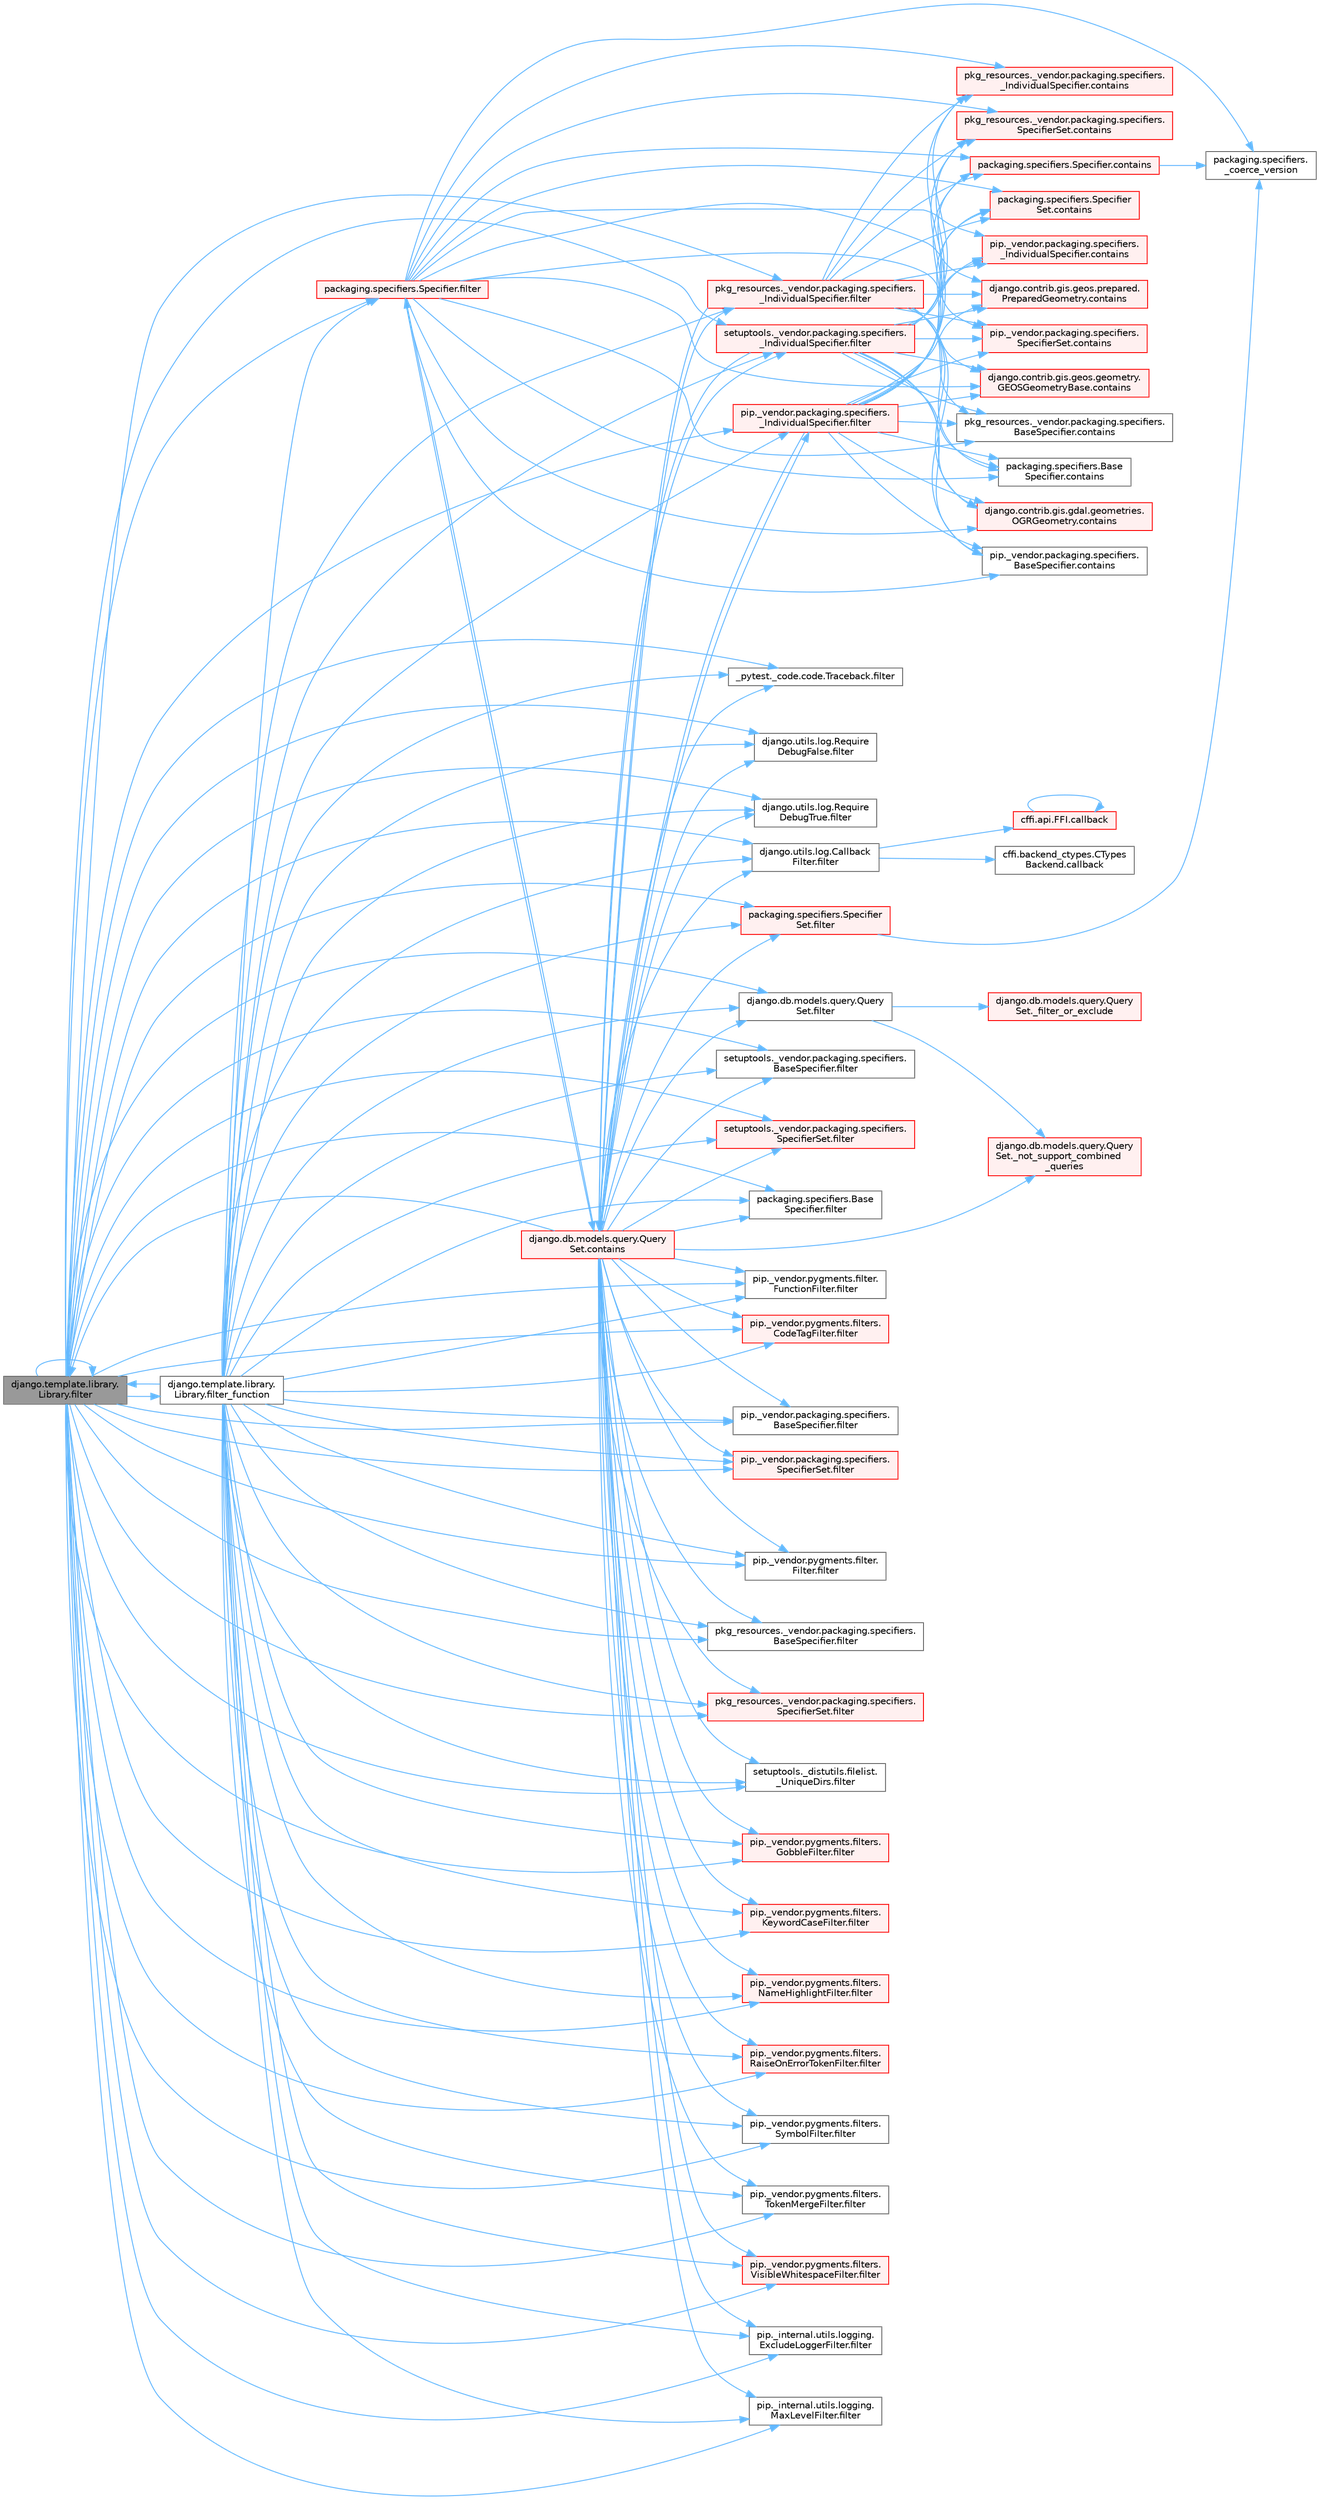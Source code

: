 digraph "django.template.library.Library.filter"
{
 // LATEX_PDF_SIZE
  bgcolor="transparent";
  edge [fontname=Helvetica,fontsize=10,labelfontname=Helvetica,labelfontsize=10];
  node [fontname=Helvetica,fontsize=10,shape=box,height=0.2,width=0.4];
  rankdir="LR";
  Node1 [id="Node000001",label="django.template.library.\lLibrary.filter",height=0.2,width=0.4,color="gray40", fillcolor="grey60", style="filled", fontcolor="black",tooltip=" "];
  Node1 -> Node2 [id="edge1_Node000001_Node000002",color="steelblue1",style="solid",tooltip=" "];
  Node2 [id="Node000002",label="_pytest._code.code.Traceback.filter",height=0.2,width=0.4,color="grey40", fillcolor="white", style="filled",URL="$class__pytest_1_1__code_1_1code_1_1_traceback.html#a55d326907d5380a46c4d3e52f002d33f",tooltip=" "];
  Node1 -> Node3 [id="edge2_Node000001_Node000003",color="steelblue1",style="solid",tooltip=" "];
  Node3 [id="Node000003",label="django.db.models.query.Query\lSet.filter",height=0.2,width=0.4,color="grey40", fillcolor="white", style="filled",URL="$classdjango_1_1db_1_1models_1_1query_1_1_query_set.html#a9c23f79ac5a5310d628b025b5ab7b7c5",tooltip=" "];
  Node3 -> Node4 [id="edge3_Node000003_Node000004",color="steelblue1",style="solid",tooltip=" "];
  Node4 [id="Node000004",label="django.db.models.query.Query\lSet._filter_or_exclude",height=0.2,width=0.4,color="red", fillcolor="#FFF0F0", style="filled",URL="$classdjango_1_1db_1_1models_1_1query_1_1_query_set.html#aaf90830d4e1b2ee4bdf10fb60f08aced",tooltip=" "];
  Node3 -> Node20 [id="edge4_Node000003_Node000020",color="steelblue1",style="solid",tooltip=" "];
  Node20 [id="Node000020",label="django.db.models.query.Query\lSet._not_support_combined\l_queries",height=0.2,width=0.4,color="red", fillcolor="#FFF0F0", style="filled",URL="$classdjango_1_1db_1_1models_1_1query_1_1_query_set.html#aa8310ec206924c94141bef75563958e2",tooltip=" "];
  Node1 -> Node1 [id="edge5_Node000001_Node000001",color="steelblue1",style="solid",tooltip=" "];
  Node1 -> Node21 [id="edge6_Node000001_Node000021",color="steelblue1",style="solid",tooltip=" "];
  Node21 [id="Node000021",label="django.utils.log.Callback\lFilter.filter",height=0.2,width=0.4,color="grey40", fillcolor="white", style="filled",URL="$classdjango_1_1utils_1_1log_1_1_callback_filter.html#acd2761b2200a4e66f4bd5b729ac43db2",tooltip=" "];
  Node21 -> Node22 [id="edge7_Node000021_Node000022",color="steelblue1",style="solid",tooltip=" "];
  Node22 [id="Node000022",label="cffi.api.FFI.callback",height=0.2,width=0.4,color="red", fillcolor="#FFF0F0", style="filled",URL="$classcffi_1_1api_1_1_f_f_i.html#a4e791803c5d07525465c8f1caeead188",tooltip=" "];
  Node22 -> Node22 [id="edge8_Node000022_Node000022",color="steelblue1",style="solid",tooltip=" "];
  Node21 -> Node26 [id="edge9_Node000021_Node000026",color="steelblue1",style="solid",tooltip=" "];
  Node26 [id="Node000026",label="cffi.backend_ctypes.CTypes\lBackend.callback",height=0.2,width=0.4,color="grey40", fillcolor="white", style="filled",URL="$classcffi_1_1backend__ctypes_1_1_c_types_backend.html#a6d540075e2cce4715ecc40b863b8dbcc",tooltip=" "];
  Node1 -> Node27 [id="edge10_Node000001_Node000027",color="steelblue1",style="solid",tooltip=" "];
  Node27 [id="Node000027",label="django.utils.log.Require\lDebugFalse.filter",height=0.2,width=0.4,color="grey40", fillcolor="white", style="filled",URL="$classdjango_1_1utils_1_1log_1_1_require_debug_false.html#a42e51835198458e09fb949a7af83bef8",tooltip=" "];
  Node1 -> Node28 [id="edge11_Node000001_Node000028",color="steelblue1",style="solid",tooltip=" "];
  Node28 [id="Node000028",label="django.utils.log.Require\lDebugTrue.filter",height=0.2,width=0.4,color="grey40", fillcolor="white", style="filled",URL="$classdjango_1_1utils_1_1log_1_1_require_debug_true.html#a8e1e027eea730028f70556810076c0e8",tooltip=" "];
  Node1 -> Node29 [id="edge12_Node000001_Node000029",color="steelblue1",style="solid",tooltip=" "];
  Node29 [id="Node000029",label="packaging.specifiers.Base\lSpecifier.filter",height=0.2,width=0.4,color="grey40", fillcolor="white", style="filled",URL="$classpackaging_1_1specifiers_1_1_base_specifier.html#aa87c3c882d19a56dd1f949c4b1bde70d",tooltip=" "];
  Node1 -> Node30 [id="edge13_Node000001_Node000030",color="steelblue1",style="solid",tooltip=" "];
  Node30 [id="Node000030",label="packaging.specifiers.Specifier.filter",height=0.2,width=0.4,color="red", fillcolor="#FFF0F0", style="filled",URL="$classpackaging_1_1specifiers_1_1_specifier.html#a22d9e14c5343d89e742b098b6d7997f7",tooltip=" "];
  Node30 -> Node31 [id="edge14_Node000030_Node000031",color="steelblue1",style="solid",tooltip=" "];
  Node31 [id="Node000031",label="packaging.specifiers.\l_coerce_version",height=0.2,width=0.4,color="grey40", fillcolor="white", style="filled",URL="$namespacepackaging_1_1specifiers.html#a075a73fc9deabd0af51612073a3a44bf",tooltip=" "];
  Node30 -> Node32 [id="edge15_Node000030_Node000032",color="steelblue1",style="solid",tooltip=" "];
  Node32 [id="Node000032",label="django.contrib.gis.gdal.geometries.\lOGRGeometry.contains",height=0.2,width=0.4,color="red", fillcolor="#FFF0F0", style="filled",URL="$classdjango_1_1contrib_1_1gis_1_1gdal_1_1geometries_1_1_o_g_r_geometry.html#ac4763e72bc3be798ebe272edf5a2111b",tooltip=" "];
  Node30 -> Node68 [id="edge16_Node000030_Node000068",color="steelblue1",style="solid",tooltip=" "];
  Node68 [id="Node000068",label="django.contrib.gis.geos.geometry.\lGEOSGeometryBase.contains",height=0.2,width=0.4,color="red", fillcolor="#FFF0F0", style="filled",URL="$classdjango_1_1contrib_1_1gis_1_1geos_1_1geometry_1_1_g_e_o_s_geometry_base.html#aa48e06e3c91d6a3a79f41bed318f5e43",tooltip=" "];
  Node30 -> Node69 [id="edge17_Node000030_Node000069",color="steelblue1",style="solid",tooltip=" "];
  Node69 [id="Node000069",label="django.contrib.gis.geos.prepared.\lPreparedGeometry.contains",height=0.2,width=0.4,color="red", fillcolor="#FFF0F0", style="filled",URL="$classdjango_1_1contrib_1_1gis_1_1geos_1_1prepared_1_1_prepared_geometry.html#ad52b1f28039e181521f25d338fa79be9",tooltip=" "];
  Node30 -> Node70 [id="edge18_Node000030_Node000070",color="steelblue1",style="solid",tooltip=" "];
  Node70 [id="Node000070",label="django.db.models.query.Query\lSet.contains",height=0.2,width=0.4,color="red", fillcolor="#FFF0F0", style="filled",URL="$classdjango_1_1db_1_1models_1_1query_1_1_query_set.html#a242e569a4bce6723adc3e71fdc69b70f",tooltip=" "];
  Node70 -> Node20 [id="edge19_Node000070_Node000020",color="steelblue1",style="solid",tooltip=" "];
  Node70 -> Node2 [id="edge20_Node000070_Node000002",color="steelblue1",style="solid",tooltip=" "];
  Node70 -> Node3 [id="edge21_Node000070_Node000003",color="steelblue1",style="solid",tooltip=" "];
  Node70 -> Node1 [id="edge22_Node000070_Node000001",color="steelblue1",style="solid",tooltip=" "];
  Node70 -> Node21 [id="edge23_Node000070_Node000021",color="steelblue1",style="solid",tooltip=" "];
  Node70 -> Node27 [id="edge24_Node000070_Node000027",color="steelblue1",style="solid",tooltip=" "];
  Node70 -> Node28 [id="edge25_Node000070_Node000028",color="steelblue1",style="solid",tooltip=" "];
  Node70 -> Node29 [id="edge26_Node000070_Node000029",color="steelblue1",style="solid",tooltip=" "];
  Node70 -> Node30 [id="edge27_Node000070_Node000030",color="steelblue1",style="solid",tooltip=" "];
  Node70 -> Node71 [id="edge28_Node000070_Node000071",color="steelblue1",style="solid",tooltip=" "];
  Node71 [id="Node000071",label="packaging.specifiers.Specifier\lSet.filter",height=0.2,width=0.4,color="red", fillcolor="#FFF0F0", style="filled",URL="$classpackaging_1_1specifiers_1_1_specifier_set.html#a65b70b2cc0c5bad34b31461955a36d87",tooltip=" "];
  Node71 -> Node31 [id="edge29_Node000071_Node000031",color="steelblue1",style="solid",tooltip=" "];
  Node70 -> Node102 [id="edge30_Node000070_Node000102",color="steelblue1",style="solid",tooltip=" "];
  Node102 [id="Node000102",label="pip._internal.utils.logging.\lExcludeLoggerFilter.filter",height=0.2,width=0.4,color="grey40", fillcolor="white", style="filled",URL="$classpip_1_1__internal_1_1utils_1_1logging_1_1_exclude_logger_filter.html#a633a3ddcdc0ebbb98edf2f1e0759d22a",tooltip=" "];
  Node70 -> Node103 [id="edge31_Node000070_Node000103",color="steelblue1",style="solid",tooltip=" "];
  Node103 [id="Node000103",label="pip._internal.utils.logging.\lMaxLevelFilter.filter",height=0.2,width=0.4,color="grey40", fillcolor="white", style="filled",URL="$classpip_1_1__internal_1_1utils_1_1logging_1_1_max_level_filter.html#ac46bbe4d91f47ed8f818f64d25ed2085",tooltip=" "];
  Node70 -> Node104 [id="edge32_Node000070_Node000104",color="steelblue1",style="solid",tooltip=" "];
  Node104 [id="Node000104",label="pip._vendor.packaging.specifiers.\l_IndividualSpecifier.filter",height=0.2,width=0.4,color="red", fillcolor="#FFF0F0", style="filled",URL="$classpip_1_1__vendor_1_1packaging_1_1specifiers_1_1___individual_specifier.html#a6203976cfa5ddd6a1f47f8dfe0669fd7",tooltip=" "];
  Node104 -> Node32 [id="edge33_Node000104_Node000032",color="steelblue1",style="solid",tooltip=" "];
  Node104 -> Node68 [id="edge34_Node000104_Node000068",color="steelblue1",style="solid",tooltip=" "];
  Node104 -> Node69 [id="edge35_Node000104_Node000069",color="steelblue1",style="solid",tooltip=" "];
  Node104 -> Node70 [id="edge36_Node000104_Node000070",color="steelblue1",style="solid",tooltip=" "];
  Node104 -> Node111 [id="edge37_Node000104_Node000111",color="steelblue1",style="solid",tooltip=" "];
  Node111 [id="Node000111",label="packaging.specifiers.Base\lSpecifier.contains",height=0.2,width=0.4,color="grey40", fillcolor="white", style="filled",URL="$classpackaging_1_1specifiers_1_1_base_specifier.html#a25e4441395aaa5f2bd19da46590dddc0",tooltip=" "];
  Node104 -> Node112 [id="edge38_Node000104_Node000112",color="steelblue1",style="solid",tooltip=" "];
  Node112 [id="Node000112",label="packaging.specifiers.Specifier.contains",height=0.2,width=0.4,color="red", fillcolor="#FFF0F0", style="filled",URL="$classpackaging_1_1specifiers_1_1_specifier.html#a782f94ca4b4d15bd461fd4c7a1c64ea1",tooltip=" "];
  Node112 -> Node31 [id="edge39_Node000112_Node000031",color="steelblue1",style="solid",tooltip=" "];
  Node104 -> Node121 [id="edge40_Node000104_Node000121",color="steelblue1",style="solid",tooltip=" "];
  Node121 [id="Node000121",label="packaging.specifiers.Specifier\lSet.contains",height=0.2,width=0.4,color="red", fillcolor="#FFF0F0", style="filled",URL="$classpackaging_1_1specifiers_1_1_specifier_set.html#ada64d1b5bfa107e43857d5504e92b233",tooltip=" "];
  Node104 -> Node122 [id="edge41_Node000104_Node000122",color="steelblue1",style="solid",tooltip=" "];
  Node122 [id="Node000122",label="pip._vendor.packaging.specifiers.\l_IndividualSpecifier.contains",height=0.2,width=0.4,color="red", fillcolor="#FFF0F0", style="filled",URL="$classpip_1_1__vendor_1_1packaging_1_1specifiers_1_1___individual_specifier.html#a0225ec2329bc258c9ff7d62a4ad6dde5",tooltip=" "];
  Node104 -> Node123 [id="edge42_Node000104_Node000123",color="steelblue1",style="solid",tooltip=" "];
  Node123 [id="Node000123",label="pip._vendor.packaging.specifiers.\lBaseSpecifier.contains",height=0.2,width=0.4,color="grey40", fillcolor="white", style="filled",URL="$classpip_1_1__vendor_1_1packaging_1_1specifiers_1_1_base_specifier.html#a1af3d8278a56af108c1b23f4f4dd7776",tooltip=" "];
  Node104 -> Node124 [id="edge43_Node000104_Node000124",color="steelblue1",style="solid",tooltip=" "];
  Node124 [id="Node000124",label="pip._vendor.packaging.specifiers.\lSpecifierSet.contains",height=0.2,width=0.4,color="red", fillcolor="#FFF0F0", style="filled",URL="$classpip_1_1__vendor_1_1packaging_1_1specifiers_1_1_specifier_set.html#a4c6c2f9778aaca8bc7eb77e5fa358a47",tooltip=" "];
  Node104 -> Node125 [id="edge44_Node000104_Node000125",color="steelblue1",style="solid",tooltip=" "];
  Node125 [id="Node000125",label="pkg_resources._vendor.packaging.specifiers.\l_IndividualSpecifier.contains",height=0.2,width=0.4,color="red", fillcolor="#FFF0F0", style="filled",URL="$classpkg__resources_1_1__vendor_1_1packaging_1_1specifiers_1_1___individual_specifier.html#ad490fa0c3edddc0b101c1f2a13af7644",tooltip=" "];
  Node104 -> Node126 [id="edge45_Node000104_Node000126",color="steelblue1",style="solid",tooltip=" "];
  Node126 [id="Node000126",label="pkg_resources._vendor.packaging.specifiers.\lBaseSpecifier.contains",height=0.2,width=0.4,color="grey40", fillcolor="white", style="filled",URL="$classpkg__resources_1_1__vendor_1_1packaging_1_1specifiers_1_1_base_specifier.html#a60a05af58d5bbfaeabc731124011c49b",tooltip=" "];
  Node104 -> Node127 [id="edge46_Node000104_Node000127",color="steelblue1",style="solid",tooltip=" "];
  Node127 [id="Node000127",label="pkg_resources._vendor.packaging.specifiers.\lSpecifierSet.contains",height=0.2,width=0.4,color="red", fillcolor="#FFF0F0", style="filled",URL="$classpkg__resources_1_1__vendor_1_1packaging_1_1specifiers_1_1_specifier_set.html#a5ea365d83f483f55a0b80c368a5ce5dd",tooltip=" "];
  Node70 -> Node131 [id="edge47_Node000070_Node000131",color="steelblue1",style="solid",tooltip=" "];
  Node131 [id="Node000131",label="pip._vendor.packaging.specifiers.\lBaseSpecifier.filter",height=0.2,width=0.4,color="grey40", fillcolor="white", style="filled",URL="$classpip_1_1__vendor_1_1packaging_1_1specifiers_1_1_base_specifier.html#a1b2ef14b953df0cf1a317ea573d0ea5a",tooltip=" "];
  Node70 -> Node132 [id="edge48_Node000070_Node000132",color="steelblue1",style="solid",tooltip=" "];
  Node132 [id="Node000132",label="pip._vendor.packaging.specifiers.\lSpecifierSet.filter",height=0.2,width=0.4,color="red", fillcolor="#FFF0F0", style="filled",URL="$classpip_1_1__vendor_1_1packaging_1_1specifiers_1_1_specifier_set.html#a3d7a4e9a4cb787385e37d5832bcc0a64",tooltip=" "];
  Node70 -> Node133 [id="edge49_Node000070_Node000133",color="steelblue1",style="solid",tooltip=" "];
  Node133 [id="Node000133",label="pip._vendor.pygments.filter.\lFilter.filter",height=0.2,width=0.4,color="grey40", fillcolor="white", style="filled",URL="$classpip_1_1__vendor_1_1pygments_1_1filter_1_1_filter.html#a970c118f059ea361c8f184fd86c6873d",tooltip=" "];
  Node70 -> Node134 [id="edge50_Node000070_Node000134",color="steelblue1",style="solid",tooltip=" "];
  Node134 [id="Node000134",label="pip._vendor.pygments.filter.\lFunctionFilter.filter",height=0.2,width=0.4,color="grey40", fillcolor="white", style="filled",URL="$classpip_1_1__vendor_1_1pygments_1_1filter_1_1_function_filter.html#a795616d337e49ea853139b0b96d481e7",tooltip=" "];
  Node70 -> Node135 [id="edge51_Node000070_Node000135",color="steelblue1",style="solid",tooltip=" "];
  Node135 [id="Node000135",label="pip._vendor.pygments.filters.\lCodeTagFilter.filter",height=0.2,width=0.4,color="red", fillcolor="#FFF0F0", style="filled",URL="$classpip_1_1__vendor_1_1pygments_1_1filters_1_1_code_tag_filter.html#adc7f44786b4b83da74faa23a154c8843",tooltip=" "];
  Node70 -> Node137 [id="edge52_Node000070_Node000137",color="steelblue1",style="solid",tooltip=" "];
  Node137 [id="Node000137",label="pip._vendor.pygments.filters.\lGobbleFilter.filter",height=0.2,width=0.4,color="red", fillcolor="#FFF0F0", style="filled",URL="$classpip_1_1__vendor_1_1pygments_1_1filters_1_1_gobble_filter.html#a1f8e662bb1794e2924280dc6564ca148",tooltip=" "];
  Node70 -> Node256 [id="edge53_Node000070_Node000256",color="steelblue1",style="solid",tooltip=" "];
  Node256 [id="Node000256",label="pip._vendor.pygments.filters.\lKeywordCaseFilter.filter",height=0.2,width=0.4,color="red", fillcolor="#FFF0F0", style="filled",URL="$classpip_1_1__vendor_1_1pygments_1_1filters_1_1_keyword_case_filter.html#a328d29510b49c572e5ded82852d167c8",tooltip=" "];
  Node70 -> Node259 [id="edge54_Node000070_Node000259",color="steelblue1",style="solid",tooltip=" "];
  Node259 [id="Node000259",label="pip._vendor.pygments.filters.\lNameHighlightFilter.filter",height=0.2,width=0.4,color="red", fillcolor="#FFF0F0", style="filled",URL="$classpip_1_1__vendor_1_1pygments_1_1filters_1_1_name_highlight_filter.html#ae389da6c924503203acbc80c559b0043",tooltip=" "];
  Node70 -> Node266 [id="edge55_Node000070_Node000266",color="steelblue1",style="solid",tooltip=" "];
  Node266 [id="Node000266",label="pip._vendor.pygments.filters.\lRaiseOnErrorTokenFilter.filter",height=0.2,width=0.4,color="red", fillcolor="#FFF0F0", style="filled",URL="$classpip_1_1__vendor_1_1pygments_1_1filters_1_1_raise_on_error_token_filter.html#aacf420bb16c8d3a430b88e78ee35b253",tooltip=" "];
  Node70 -> Node1370 [id="edge56_Node000070_Node001370",color="steelblue1",style="solid",tooltip=" "];
  Node1370 [id="Node001370",label="pip._vendor.pygments.filters.\lSymbolFilter.filter",height=0.2,width=0.4,color="grey40", fillcolor="white", style="filled",URL="$classpip_1_1__vendor_1_1pygments_1_1filters_1_1_symbol_filter.html#a567de8b7e3bc5f0a87712af81fbc70c7",tooltip=" "];
  Node70 -> Node1371 [id="edge57_Node000070_Node001371",color="steelblue1",style="solid",tooltip=" "];
  Node1371 [id="Node001371",label="pip._vendor.pygments.filters.\lTokenMergeFilter.filter",height=0.2,width=0.4,color="grey40", fillcolor="white", style="filled",URL="$classpip_1_1__vendor_1_1pygments_1_1filters_1_1_token_merge_filter.html#ac3fdd8238fb6976d42540cac395a9543",tooltip=" "];
  Node70 -> Node1372 [id="edge58_Node000070_Node001372",color="steelblue1",style="solid",tooltip=" "];
  Node1372 [id="Node001372",label="pip._vendor.pygments.filters.\lVisibleWhitespaceFilter.filter",height=0.2,width=0.4,color="red", fillcolor="#FFF0F0", style="filled",URL="$classpip_1_1__vendor_1_1pygments_1_1filters_1_1_visible_whitespace_filter.html#a9a7227d129dac7d41fe5b50d9fd97b77",tooltip=" "];
  Node70 -> Node1373 [id="edge59_Node000070_Node001373",color="steelblue1",style="solid",tooltip=" "];
  Node1373 [id="Node001373",label="pkg_resources._vendor.packaging.specifiers.\l_IndividualSpecifier.filter",height=0.2,width=0.4,color="red", fillcolor="#FFF0F0", style="filled",URL="$classpkg__resources_1_1__vendor_1_1packaging_1_1specifiers_1_1___individual_specifier.html#ad284c0e05b23f4b6838266492c00fc3e",tooltip=" "];
  Node1373 -> Node32 [id="edge60_Node001373_Node000032",color="steelblue1",style="solid",tooltip=" "];
  Node1373 -> Node68 [id="edge61_Node001373_Node000068",color="steelblue1",style="solid",tooltip=" "];
  Node1373 -> Node69 [id="edge62_Node001373_Node000069",color="steelblue1",style="solid",tooltip=" "];
  Node1373 -> Node70 [id="edge63_Node001373_Node000070",color="steelblue1",style="solid",tooltip=" "];
  Node1373 -> Node111 [id="edge64_Node001373_Node000111",color="steelblue1",style="solid",tooltip=" "];
  Node1373 -> Node112 [id="edge65_Node001373_Node000112",color="steelblue1",style="solid",tooltip=" "];
  Node1373 -> Node121 [id="edge66_Node001373_Node000121",color="steelblue1",style="solid",tooltip=" "];
  Node1373 -> Node122 [id="edge67_Node001373_Node000122",color="steelblue1",style="solid",tooltip=" "];
  Node1373 -> Node123 [id="edge68_Node001373_Node000123",color="steelblue1",style="solid",tooltip=" "];
  Node1373 -> Node124 [id="edge69_Node001373_Node000124",color="steelblue1",style="solid",tooltip=" "];
  Node1373 -> Node125 [id="edge70_Node001373_Node000125",color="steelblue1",style="solid",tooltip=" "];
  Node1373 -> Node126 [id="edge71_Node001373_Node000126",color="steelblue1",style="solid",tooltip=" "];
  Node1373 -> Node127 [id="edge72_Node001373_Node000127",color="steelblue1",style="solid",tooltip=" "];
  Node70 -> Node1374 [id="edge73_Node000070_Node001374",color="steelblue1",style="solid",tooltip=" "];
  Node1374 [id="Node001374",label="pkg_resources._vendor.packaging.specifiers.\lBaseSpecifier.filter",height=0.2,width=0.4,color="grey40", fillcolor="white", style="filled",URL="$classpkg__resources_1_1__vendor_1_1packaging_1_1specifiers_1_1_base_specifier.html#a08f789f03784e5505adfce76a34b64f0",tooltip=" "];
  Node70 -> Node1375 [id="edge74_Node000070_Node001375",color="steelblue1",style="solid",tooltip=" "];
  Node1375 [id="Node001375",label="pkg_resources._vendor.packaging.specifiers.\lSpecifierSet.filter",height=0.2,width=0.4,color="red", fillcolor="#FFF0F0", style="filled",URL="$classpkg__resources_1_1__vendor_1_1packaging_1_1specifiers_1_1_specifier_set.html#a9935b066c65c5b7849bd09a27171e1ba",tooltip=" "];
  Node70 -> Node1376 [id="edge75_Node000070_Node001376",color="steelblue1",style="solid",tooltip=" "];
  Node1376 [id="Node001376",label="setuptools._distutils.filelist.\l_UniqueDirs.filter",height=0.2,width=0.4,color="grey40", fillcolor="white", style="filled",URL="$classsetuptools_1_1__distutils_1_1filelist_1_1___unique_dirs.html#a351fccd2f8d782034811f470cf8e3815",tooltip=" "];
  Node70 -> Node1377 [id="edge76_Node000070_Node001377",color="steelblue1",style="solid",tooltip=" "];
  Node1377 [id="Node001377",label="setuptools._vendor.packaging.specifiers.\l_IndividualSpecifier.filter",height=0.2,width=0.4,color="red", fillcolor="#FFF0F0", style="filled",URL="$classsetuptools_1_1__vendor_1_1packaging_1_1specifiers_1_1___individual_specifier.html#a7f35b396bffe2a5276887eda17fd660b",tooltip=" "];
  Node1377 -> Node32 [id="edge77_Node001377_Node000032",color="steelblue1",style="solid",tooltip=" "];
  Node1377 -> Node68 [id="edge78_Node001377_Node000068",color="steelblue1",style="solid",tooltip=" "];
  Node1377 -> Node69 [id="edge79_Node001377_Node000069",color="steelblue1",style="solid",tooltip=" "];
  Node1377 -> Node70 [id="edge80_Node001377_Node000070",color="steelblue1",style="solid",tooltip=" "];
  Node1377 -> Node111 [id="edge81_Node001377_Node000111",color="steelblue1",style="solid",tooltip=" "];
  Node1377 -> Node112 [id="edge82_Node001377_Node000112",color="steelblue1",style="solid",tooltip=" "];
  Node1377 -> Node121 [id="edge83_Node001377_Node000121",color="steelblue1",style="solid",tooltip=" "];
  Node1377 -> Node122 [id="edge84_Node001377_Node000122",color="steelblue1",style="solid",tooltip=" "];
  Node1377 -> Node123 [id="edge85_Node001377_Node000123",color="steelblue1",style="solid",tooltip=" "];
  Node1377 -> Node124 [id="edge86_Node001377_Node000124",color="steelblue1",style="solid",tooltip=" "];
  Node1377 -> Node125 [id="edge87_Node001377_Node000125",color="steelblue1",style="solid",tooltip=" "];
  Node1377 -> Node126 [id="edge88_Node001377_Node000126",color="steelblue1",style="solid",tooltip=" "];
  Node1377 -> Node127 [id="edge89_Node001377_Node000127",color="steelblue1",style="solid",tooltip=" "];
  Node70 -> Node1378 [id="edge90_Node000070_Node001378",color="steelblue1",style="solid",tooltip=" "];
  Node1378 [id="Node001378",label="setuptools._vendor.packaging.specifiers.\lBaseSpecifier.filter",height=0.2,width=0.4,color="grey40", fillcolor="white", style="filled",URL="$classsetuptools_1_1__vendor_1_1packaging_1_1specifiers_1_1_base_specifier.html#aac733c9425aa10aacb2e457c323feb1d",tooltip=" "];
  Node70 -> Node1379 [id="edge91_Node000070_Node001379",color="steelblue1",style="solid",tooltip=" "];
  Node1379 [id="Node001379",label="setuptools._vendor.packaging.specifiers.\lSpecifierSet.filter",height=0.2,width=0.4,color="red", fillcolor="#FFF0F0", style="filled",URL="$classsetuptools_1_1__vendor_1_1packaging_1_1specifiers_1_1_specifier_set.html#a7aa970c725539aaf9406b260e2ffaa09",tooltip=" "];
  Node30 -> Node111 [id="edge92_Node000030_Node000111",color="steelblue1",style="solid",tooltip=" "];
  Node30 -> Node112 [id="edge93_Node000030_Node000112",color="steelblue1",style="solid",tooltip=" "];
  Node30 -> Node121 [id="edge94_Node000030_Node000121",color="steelblue1",style="solid",tooltip=" "];
  Node30 -> Node122 [id="edge95_Node000030_Node000122",color="steelblue1",style="solid",tooltip=" "];
  Node30 -> Node123 [id="edge96_Node000030_Node000123",color="steelblue1",style="solid",tooltip=" "];
  Node30 -> Node124 [id="edge97_Node000030_Node000124",color="steelblue1",style="solid",tooltip=" "];
  Node30 -> Node125 [id="edge98_Node000030_Node000125",color="steelblue1",style="solid",tooltip=" "];
  Node30 -> Node126 [id="edge99_Node000030_Node000126",color="steelblue1",style="solid",tooltip=" "];
  Node30 -> Node127 [id="edge100_Node000030_Node000127",color="steelblue1",style="solid",tooltip=" "];
  Node1 -> Node71 [id="edge101_Node000001_Node000071",color="steelblue1",style="solid",tooltip=" "];
  Node1 -> Node102 [id="edge102_Node000001_Node000102",color="steelblue1",style="solid",tooltip=" "];
  Node1 -> Node103 [id="edge103_Node000001_Node000103",color="steelblue1",style="solid",tooltip=" "];
  Node1 -> Node104 [id="edge104_Node000001_Node000104",color="steelblue1",style="solid",tooltip=" "];
  Node1 -> Node131 [id="edge105_Node000001_Node000131",color="steelblue1",style="solid",tooltip=" "];
  Node1 -> Node132 [id="edge106_Node000001_Node000132",color="steelblue1",style="solid",tooltip=" "];
  Node1 -> Node133 [id="edge107_Node000001_Node000133",color="steelblue1",style="solid",tooltip=" "];
  Node1 -> Node134 [id="edge108_Node000001_Node000134",color="steelblue1",style="solid",tooltip=" "];
  Node1 -> Node135 [id="edge109_Node000001_Node000135",color="steelblue1",style="solid",tooltip=" "];
  Node1 -> Node137 [id="edge110_Node000001_Node000137",color="steelblue1",style="solid",tooltip=" "];
  Node1 -> Node256 [id="edge111_Node000001_Node000256",color="steelblue1",style="solid",tooltip=" "];
  Node1 -> Node259 [id="edge112_Node000001_Node000259",color="steelblue1",style="solid",tooltip=" "];
  Node1 -> Node266 [id="edge113_Node000001_Node000266",color="steelblue1",style="solid",tooltip=" "];
  Node1 -> Node1370 [id="edge114_Node000001_Node001370",color="steelblue1",style="solid",tooltip=" "];
  Node1 -> Node1371 [id="edge115_Node000001_Node001371",color="steelblue1",style="solid",tooltip=" "];
  Node1 -> Node1372 [id="edge116_Node000001_Node001372",color="steelblue1",style="solid",tooltip=" "];
  Node1 -> Node1373 [id="edge117_Node000001_Node001373",color="steelblue1",style="solid",tooltip=" "];
  Node1 -> Node1374 [id="edge118_Node000001_Node001374",color="steelblue1",style="solid",tooltip=" "];
  Node1 -> Node1375 [id="edge119_Node000001_Node001375",color="steelblue1",style="solid",tooltip=" "];
  Node1 -> Node1376 [id="edge120_Node000001_Node001376",color="steelblue1",style="solid",tooltip=" "];
  Node1 -> Node1377 [id="edge121_Node000001_Node001377",color="steelblue1",style="solid",tooltip=" "];
  Node1 -> Node1378 [id="edge122_Node000001_Node001378",color="steelblue1",style="solid",tooltip=" "];
  Node1 -> Node1379 [id="edge123_Node000001_Node001379",color="steelblue1",style="solid",tooltip=" "];
  Node1 -> Node4524 [id="edge124_Node000001_Node004524",color="steelblue1",style="solid",tooltip=" "];
  Node4524 [id="Node004524",label="django.template.library.\lLibrary.filter_function",height=0.2,width=0.4,color="grey40", fillcolor="white", style="filled",URL="$classdjango_1_1template_1_1library_1_1_library.html#ac31ca4b9799430f0623aea9d177a04dc",tooltip=" "];
  Node4524 -> Node2 [id="edge125_Node004524_Node000002",color="steelblue1",style="solid",tooltip=" "];
  Node4524 -> Node3 [id="edge126_Node004524_Node000003",color="steelblue1",style="solid",tooltip=" "];
  Node4524 -> Node1 [id="edge127_Node004524_Node000001",color="steelblue1",style="solid",tooltip=" "];
  Node4524 -> Node21 [id="edge128_Node004524_Node000021",color="steelblue1",style="solid",tooltip=" "];
  Node4524 -> Node27 [id="edge129_Node004524_Node000027",color="steelblue1",style="solid",tooltip=" "];
  Node4524 -> Node28 [id="edge130_Node004524_Node000028",color="steelblue1",style="solid",tooltip=" "];
  Node4524 -> Node29 [id="edge131_Node004524_Node000029",color="steelblue1",style="solid",tooltip=" "];
  Node4524 -> Node30 [id="edge132_Node004524_Node000030",color="steelblue1",style="solid",tooltip=" "];
  Node4524 -> Node71 [id="edge133_Node004524_Node000071",color="steelblue1",style="solid",tooltip=" "];
  Node4524 -> Node102 [id="edge134_Node004524_Node000102",color="steelblue1",style="solid",tooltip=" "];
  Node4524 -> Node103 [id="edge135_Node004524_Node000103",color="steelblue1",style="solid",tooltip=" "];
  Node4524 -> Node104 [id="edge136_Node004524_Node000104",color="steelblue1",style="solid",tooltip=" "];
  Node4524 -> Node131 [id="edge137_Node004524_Node000131",color="steelblue1",style="solid",tooltip=" "];
  Node4524 -> Node132 [id="edge138_Node004524_Node000132",color="steelblue1",style="solid",tooltip=" "];
  Node4524 -> Node133 [id="edge139_Node004524_Node000133",color="steelblue1",style="solid",tooltip=" "];
  Node4524 -> Node134 [id="edge140_Node004524_Node000134",color="steelblue1",style="solid",tooltip=" "];
  Node4524 -> Node135 [id="edge141_Node004524_Node000135",color="steelblue1",style="solid",tooltip=" "];
  Node4524 -> Node137 [id="edge142_Node004524_Node000137",color="steelblue1",style="solid",tooltip=" "];
  Node4524 -> Node256 [id="edge143_Node004524_Node000256",color="steelblue1",style="solid",tooltip=" "];
  Node4524 -> Node259 [id="edge144_Node004524_Node000259",color="steelblue1",style="solid",tooltip=" "];
  Node4524 -> Node266 [id="edge145_Node004524_Node000266",color="steelblue1",style="solid",tooltip=" "];
  Node4524 -> Node1370 [id="edge146_Node004524_Node001370",color="steelblue1",style="solid",tooltip=" "];
  Node4524 -> Node1371 [id="edge147_Node004524_Node001371",color="steelblue1",style="solid",tooltip=" "];
  Node4524 -> Node1372 [id="edge148_Node004524_Node001372",color="steelblue1",style="solid",tooltip=" "];
  Node4524 -> Node1373 [id="edge149_Node004524_Node001373",color="steelblue1",style="solid",tooltip=" "];
  Node4524 -> Node1374 [id="edge150_Node004524_Node001374",color="steelblue1",style="solid",tooltip=" "];
  Node4524 -> Node1375 [id="edge151_Node004524_Node001375",color="steelblue1",style="solid",tooltip=" "];
  Node4524 -> Node1376 [id="edge152_Node004524_Node001376",color="steelblue1",style="solid",tooltip=" "];
  Node4524 -> Node1377 [id="edge153_Node004524_Node001377",color="steelblue1",style="solid",tooltip=" "];
  Node4524 -> Node1378 [id="edge154_Node004524_Node001378",color="steelblue1",style="solid",tooltip=" "];
  Node4524 -> Node1379 [id="edge155_Node004524_Node001379",color="steelblue1",style="solid",tooltip=" "];
}
